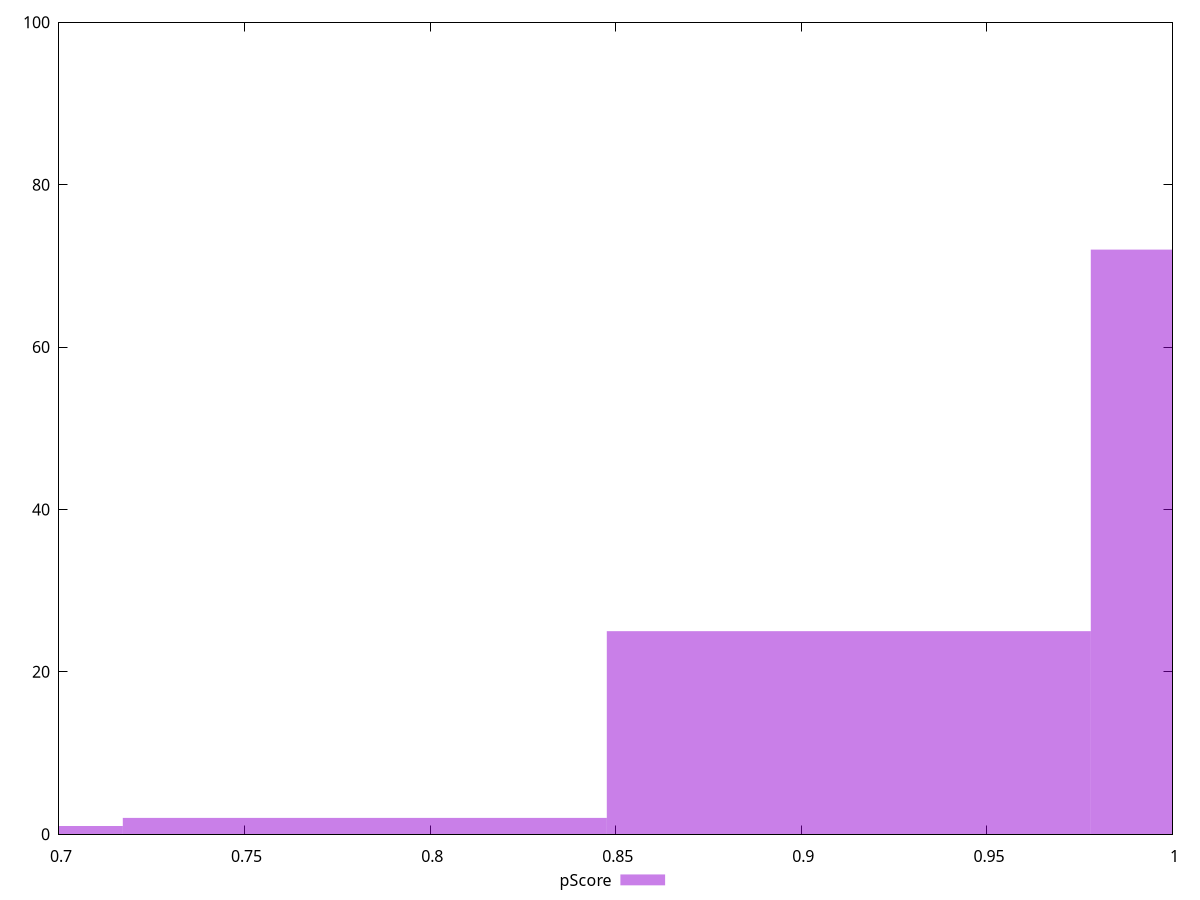 reset

$pScore <<EOF
1.0431851127386984 72
0.9127869736463611 25
0.7823888345540237 2
0.6519906954616865 1
EOF

set key outside below
set boxwidth 0.1303981390923373
set xrange [0.7:1]
set yrange [0:100]
set trange [0:100]
set style fill transparent solid 0.5 noborder
set terminal svg size 640, 490 enhanced background rgb 'white'
set output "reports/report_00027_2021-02-24T12-40-31.850Z/legacy-javascript/samples/astro/pScore/histogram.svg"

plot $pScore title "pScore" with boxes

reset
